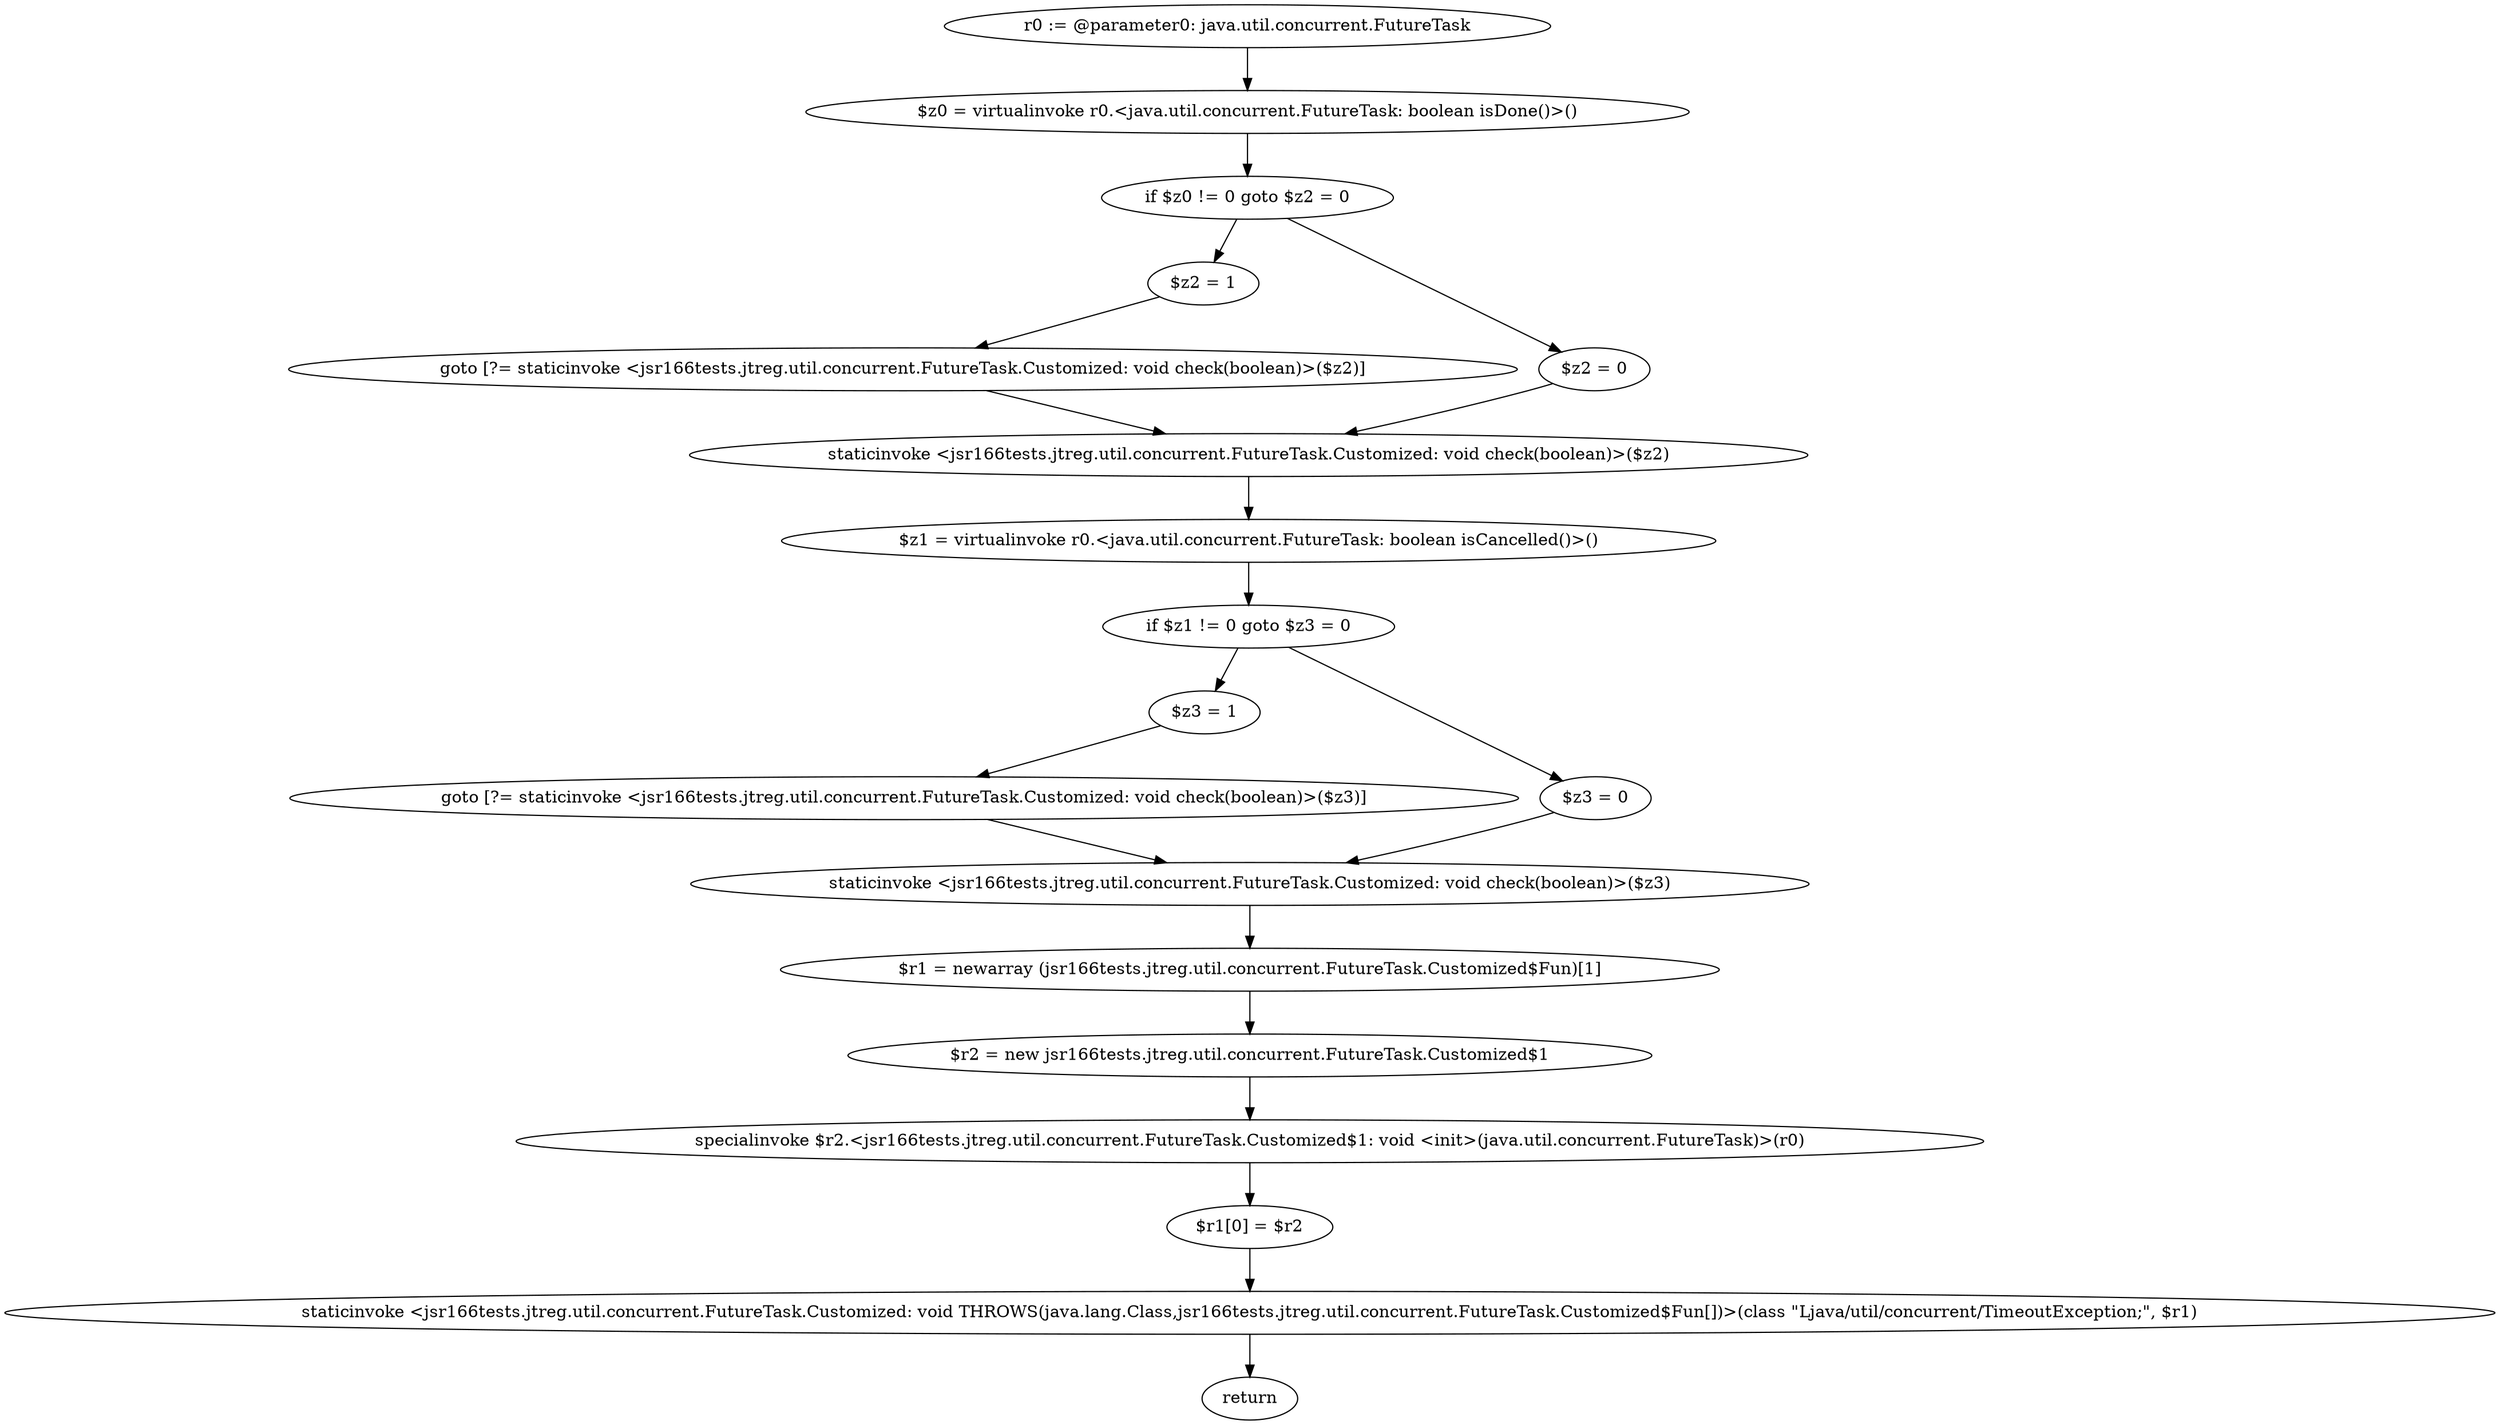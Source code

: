 digraph "unitGraph" {
    "r0 := @parameter0: java.util.concurrent.FutureTask"
    "$z0 = virtualinvoke r0.<java.util.concurrent.FutureTask: boolean isDone()>()"
    "if $z0 != 0 goto $z2 = 0"
    "$z2 = 1"
    "goto [?= staticinvoke <jsr166tests.jtreg.util.concurrent.FutureTask.Customized: void check(boolean)>($z2)]"
    "$z2 = 0"
    "staticinvoke <jsr166tests.jtreg.util.concurrent.FutureTask.Customized: void check(boolean)>($z2)"
    "$z1 = virtualinvoke r0.<java.util.concurrent.FutureTask: boolean isCancelled()>()"
    "if $z1 != 0 goto $z3 = 0"
    "$z3 = 1"
    "goto [?= staticinvoke <jsr166tests.jtreg.util.concurrent.FutureTask.Customized: void check(boolean)>($z3)]"
    "$z3 = 0"
    "staticinvoke <jsr166tests.jtreg.util.concurrent.FutureTask.Customized: void check(boolean)>($z3)"
    "$r1 = newarray (jsr166tests.jtreg.util.concurrent.FutureTask.Customized$Fun)[1]"
    "$r2 = new jsr166tests.jtreg.util.concurrent.FutureTask.Customized$1"
    "specialinvoke $r2.<jsr166tests.jtreg.util.concurrent.FutureTask.Customized$1: void <init>(java.util.concurrent.FutureTask)>(r0)"
    "$r1[0] = $r2"
    "staticinvoke <jsr166tests.jtreg.util.concurrent.FutureTask.Customized: void THROWS(java.lang.Class,jsr166tests.jtreg.util.concurrent.FutureTask.Customized$Fun[])>(class \"Ljava/util/concurrent/TimeoutException;\", $r1)"
    "return"
    "r0 := @parameter0: java.util.concurrent.FutureTask"->"$z0 = virtualinvoke r0.<java.util.concurrent.FutureTask: boolean isDone()>()";
    "$z0 = virtualinvoke r0.<java.util.concurrent.FutureTask: boolean isDone()>()"->"if $z0 != 0 goto $z2 = 0";
    "if $z0 != 0 goto $z2 = 0"->"$z2 = 1";
    "if $z0 != 0 goto $z2 = 0"->"$z2 = 0";
    "$z2 = 1"->"goto [?= staticinvoke <jsr166tests.jtreg.util.concurrent.FutureTask.Customized: void check(boolean)>($z2)]";
    "goto [?= staticinvoke <jsr166tests.jtreg.util.concurrent.FutureTask.Customized: void check(boolean)>($z2)]"->"staticinvoke <jsr166tests.jtreg.util.concurrent.FutureTask.Customized: void check(boolean)>($z2)";
    "$z2 = 0"->"staticinvoke <jsr166tests.jtreg.util.concurrent.FutureTask.Customized: void check(boolean)>($z2)";
    "staticinvoke <jsr166tests.jtreg.util.concurrent.FutureTask.Customized: void check(boolean)>($z2)"->"$z1 = virtualinvoke r0.<java.util.concurrent.FutureTask: boolean isCancelled()>()";
    "$z1 = virtualinvoke r0.<java.util.concurrent.FutureTask: boolean isCancelled()>()"->"if $z1 != 0 goto $z3 = 0";
    "if $z1 != 0 goto $z3 = 0"->"$z3 = 1";
    "if $z1 != 0 goto $z3 = 0"->"$z3 = 0";
    "$z3 = 1"->"goto [?= staticinvoke <jsr166tests.jtreg.util.concurrent.FutureTask.Customized: void check(boolean)>($z3)]";
    "goto [?= staticinvoke <jsr166tests.jtreg.util.concurrent.FutureTask.Customized: void check(boolean)>($z3)]"->"staticinvoke <jsr166tests.jtreg.util.concurrent.FutureTask.Customized: void check(boolean)>($z3)";
    "$z3 = 0"->"staticinvoke <jsr166tests.jtreg.util.concurrent.FutureTask.Customized: void check(boolean)>($z3)";
    "staticinvoke <jsr166tests.jtreg.util.concurrent.FutureTask.Customized: void check(boolean)>($z3)"->"$r1 = newarray (jsr166tests.jtreg.util.concurrent.FutureTask.Customized$Fun)[1]";
    "$r1 = newarray (jsr166tests.jtreg.util.concurrent.FutureTask.Customized$Fun)[1]"->"$r2 = new jsr166tests.jtreg.util.concurrent.FutureTask.Customized$1";
    "$r2 = new jsr166tests.jtreg.util.concurrent.FutureTask.Customized$1"->"specialinvoke $r2.<jsr166tests.jtreg.util.concurrent.FutureTask.Customized$1: void <init>(java.util.concurrent.FutureTask)>(r0)";
    "specialinvoke $r2.<jsr166tests.jtreg.util.concurrent.FutureTask.Customized$1: void <init>(java.util.concurrent.FutureTask)>(r0)"->"$r1[0] = $r2";
    "$r1[0] = $r2"->"staticinvoke <jsr166tests.jtreg.util.concurrent.FutureTask.Customized: void THROWS(java.lang.Class,jsr166tests.jtreg.util.concurrent.FutureTask.Customized$Fun[])>(class \"Ljava/util/concurrent/TimeoutException;\", $r1)";
    "staticinvoke <jsr166tests.jtreg.util.concurrent.FutureTask.Customized: void THROWS(java.lang.Class,jsr166tests.jtreg.util.concurrent.FutureTask.Customized$Fun[])>(class \"Ljava/util/concurrent/TimeoutException;\", $r1)"->"return";
}
